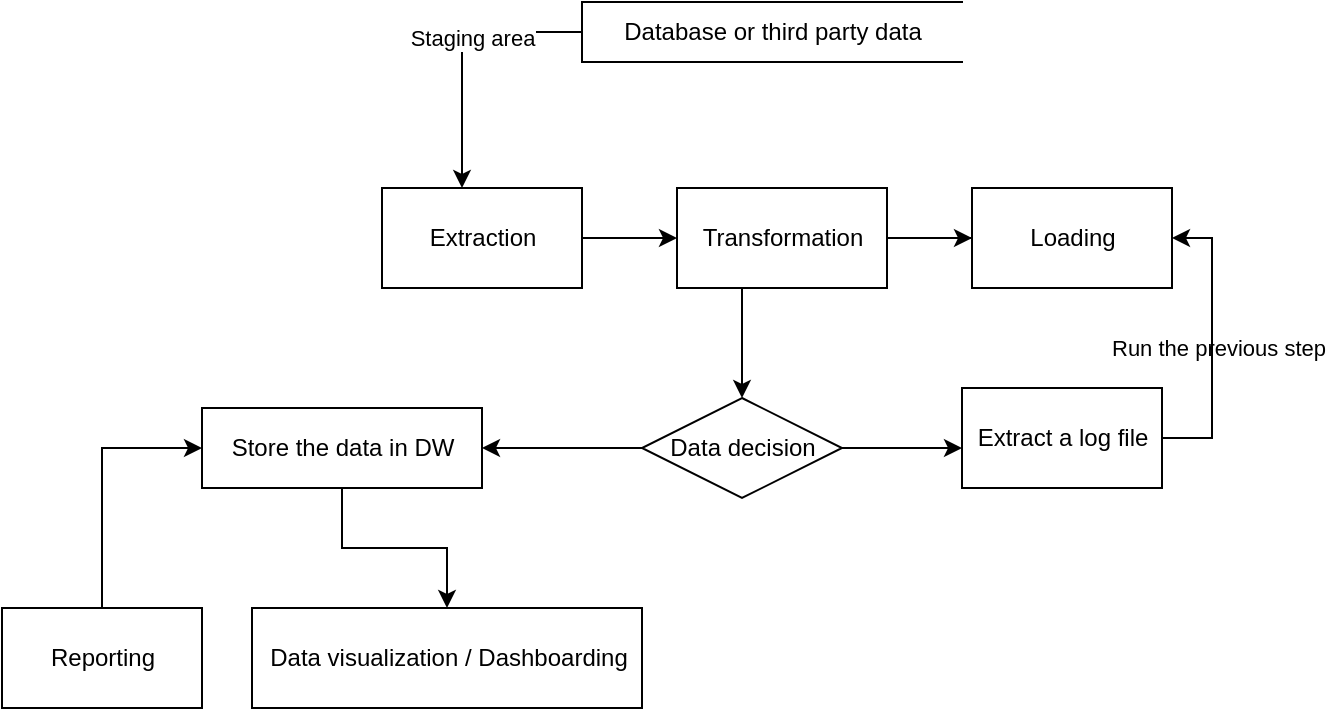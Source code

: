 <mxfile version="20.2.7" type="github">
  <diagram id="q3ROkNEMrMgaJ0d9GvYx" name="Data flow">
    <mxGraphModel dx="946" dy="525" grid="1" gridSize="10" guides="1" tooltips="1" connect="1" arrows="1" fold="1" page="1" pageScale="1" pageWidth="827" pageHeight="1169" math="0" shadow="0">
      <root>
        <mxCell id="0" />
        <mxCell id="1" parent="0" />
        <mxCell id="FVXNb3om6-KKogdRcMbs-1" value="" style="endArrow=classic;html=1;rounded=0;exitX=0;exitY=0.5;exitDx=0;exitDy=0;entryX=0.4;entryY=0;entryDx=0;entryDy=0;entryPerimeter=0;" edge="1" parent="1" source="FVXNb3om6-KKogdRcMbs-5" target="FVXNb3om6-KKogdRcMbs-4">
          <mxGeometry width="50" height="50" relative="1" as="geometry">
            <mxPoint x="680" y="173" as="sourcePoint" />
            <mxPoint x="680" y="223" as="targetPoint" />
            <Array as="points">
              <mxPoint x="520" y="145" />
            </Array>
          </mxGeometry>
        </mxCell>
        <mxCell id="FVXNb3om6-KKogdRcMbs-2" value="Staging area" style="edgeLabel;html=1;align=center;verticalAlign=middle;resizable=0;points=[];" vertex="1" connectable="0" parent="FVXNb3om6-KKogdRcMbs-1">
          <mxGeometry x="-0.197" y="2" relative="1" as="geometry">
            <mxPoint y="1" as="offset" />
          </mxGeometry>
        </mxCell>
        <mxCell id="FVXNb3om6-KKogdRcMbs-3" value="" style="edgeStyle=orthogonalEdgeStyle;rounded=0;orthogonalLoop=1;jettySize=auto;html=1;" edge="1" parent="1" source="FVXNb3om6-KKogdRcMbs-4" target="FVXNb3om6-KKogdRcMbs-9">
          <mxGeometry relative="1" as="geometry" />
        </mxCell>
        <mxCell id="FVXNb3om6-KKogdRcMbs-4" value="&lt;span style=&quot;&quot;&gt;Extraction&lt;/span&gt;" style="html=1;dashed=0;whitespace=wrap;" vertex="1" parent="1">
          <mxGeometry x="480" y="223" width="100" height="50" as="geometry" />
        </mxCell>
        <mxCell id="FVXNb3om6-KKogdRcMbs-5" value="Database or third party data" style="html=1;dashed=0;whitespace=wrap;shape=partialRectangle;right=0;" vertex="1" parent="1">
          <mxGeometry x="580" y="130" width="190" height="30" as="geometry" />
        </mxCell>
        <mxCell id="FVXNb3om6-KKogdRcMbs-6" style="edgeStyle=orthogonalEdgeStyle;rounded=0;orthogonalLoop=1;jettySize=auto;html=1;entryX=0.5;entryY=0;entryDx=0;entryDy=0;" edge="1" parent="1" source="FVXNb3om6-KKogdRcMbs-7" target="FVXNb3om6-KKogdRcMbs-12">
          <mxGeometry relative="1" as="geometry" />
        </mxCell>
        <mxCell id="FVXNb3om6-KKogdRcMbs-7" value="Loading" style="html=1;dashed=0;whitespace=wrap;" vertex="1" parent="1">
          <mxGeometry x="775" y="223" width="100" height="50" as="geometry" />
        </mxCell>
        <mxCell id="FVXNb3om6-KKogdRcMbs-8" value="" style="edgeStyle=orthogonalEdgeStyle;rounded=0;orthogonalLoop=1;jettySize=auto;html=1;" edge="1" parent="1" source="FVXNb3om6-KKogdRcMbs-9" target="FVXNb3om6-KKogdRcMbs-7">
          <mxGeometry relative="1" as="geometry" />
        </mxCell>
        <mxCell id="FVXNb3om6-KKogdRcMbs-9" value="Transformation" style="html=1;dashed=0;whitespace=wrap;" vertex="1" parent="1">
          <mxGeometry x="627.5" y="223" width="105" height="50" as="geometry" />
        </mxCell>
        <mxCell id="FVXNb3om6-KKogdRcMbs-10" value="Run the previous step" style="edgeStyle=orthogonalEdgeStyle;rounded=0;orthogonalLoop=1;jettySize=auto;html=1;exitX=1;exitY=0.5;exitDx=0;exitDy=0;" edge="1" parent="1" source="FVXNb3om6-KKogdRcMbs-12">
          <mxGeometry x="1" y="139" relative="1" as="geometry">
            <mxPoint x="770" y="353" as="targetPoint" />
            <mxPoint x="130" y="89" as="offset" />
          </mxGeometry>
        </mxCell>
        <mxCell id="FVXNb3om6-KKogdRcMbs-11" style="edgeStyle=orthogonalEdgeStyle;rounded=0;orthogonalLoop=1;jettySize=auto;html=1;exitX=0;exitY=0.5;exitDx=0;exitDy=0;entryX=1;entryY=0.5;entryDx=0;entryDy=0;" edge="1" parent="1" source="FVXNb3om6-KKogdRcMbs-12" target="FVXNb3om6-KKogdRcMbs-14">
          <mxGeometry relative="1" as="geometry">
            <mxPoint x="540" y="358" as="targetPoint" />
          </mxGeometry>
        </mxCell>
        <mxCell id="FVXNb3om6-KKogdRcMbs-12" value="Data decision" style="shape=rhombus;html=1;dashed=0;whitespace=wrap;perimeter=rhombusPerimeter;" vertex="1" parent="1">
          <mxGeometry x="610" y="328" width="100" height="50" as="geometry" />
        </mxCell>
        <mxCell id="FVXNb3om6-KKogdRcMbs-13" style="edgeStyle=orthogonalEdgeStyle;rounded=0;orthogonalLoop=1;jettySize=auto;html=1;exitX=0.5;exitY=1;exitDx=0;exitDy=0;entryX=0.5;entryY=0;entryDx=0;entryDy=0;" edge="1" parent="1" source="FVXNb3om6-KKogdRcMbs-14" target="FVXNb3om6-KKogdRcMbs-15">
          <mxGeometry relative="1" as="geometry" />
        </mxCell>
        <mxCell id="FVXNb3om6-KKogdRcMbs-14" value="Store the data in DW" style="html=1;dashed=0;whitespace=wrap;" vertex="1" parent="1">
          <mxGeometry x="390" y="333" width="140" height="40" as="geometry" />
        </mxCell>
        <mxCell id="FVXNb3om6-KKogdRcMbs-15" value="Data visualization / Dashboarding" style="html=1;dashed=0;whitespace=wrap;" vertex="1" parent="1">
          <mxGeometry x="415" y="433" width="195" height="50" as="geometry" />
        </mxCell>
        <mxCell id="FVXNb3om6-KKogdRcMbs-16" style="edgeStyle=orthogonalEdgeStyle;rounded=0;orthogonalLoop=1;jettySize=auto;html=1;exitX=0.5;exitY=0;exitDx=0;exitDy=0;entryX=0;entryY=0.5;entryDx=0;entryDy=0;" edge="1" parent="1" source="FVXNb3om6-KKogdRcMbs-17" target="FVXNb3om6-KKogdRcMbs-14">
          <mxGeometry relative="1" as="geometry" />
        </mxCell>
        <mxCell id="FVXNb3om6-KKogdRcMbs-17" value="Reporting" style="html=1;dashed=0;whitespace=wrap;" vertex="1" parent="1">
          <mxGeometry x="290" y="433" width="100" height="50" as="geometry" />
        </mxCell>
        <mxCell id="FVXNb3om6-KKogdRcMbs-18" style="edgeStyle=orthogonalEdgeStyle;rounded=0;orthogonalLoop=1;jettySize=auto;html=1;exitX=1;exitY=0.5;exitDx=0;exitDy=0;entryX=1;entryY=0.5;entryDx=0;entryDy=0;" edge="1" parent="1" source="FVXNb3om6-KKogdRcMbs-19" target="FVXNb3om6-KKogdRcMbs-7">
          <mxGeometry relative="1" as="geometry" />
        </mxCell>
        <mxCell id="FVXNb3om6-KKogdRcMbs-19" value="Extract a log file" style="html=1;dashed=0;whitespace=wrap;" vertex="1" parent="1">
          <mxGeometry x="770" y="323" width="100" height="50" as="geometry" />
        </mxCell>
      </root>
    </mxGraphModel>
  </diagram>
</mxfile>
